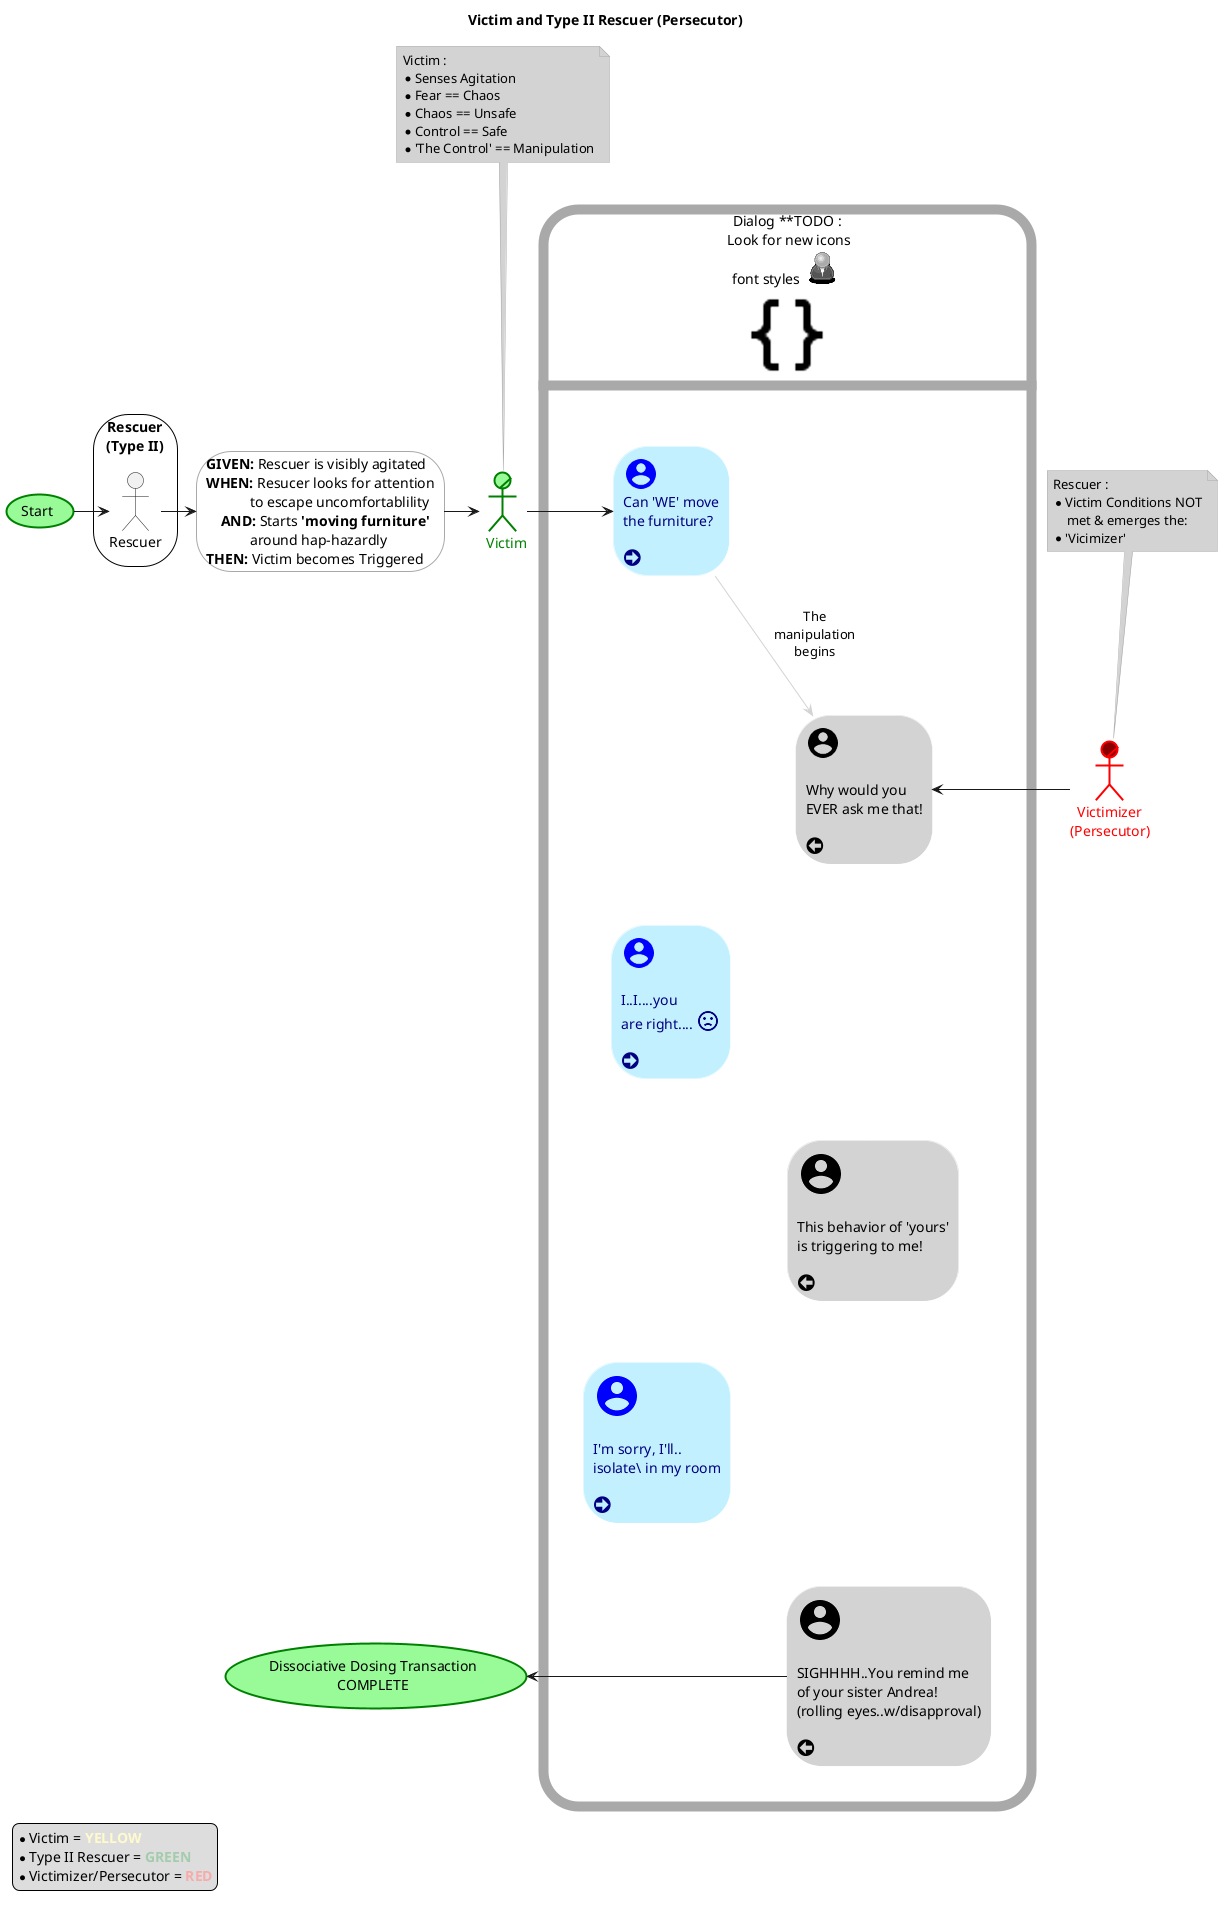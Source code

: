 @startuml
' !include <material/common.puml>
!include <material/account.puml>
!include <material/face.puml>
!include <material/folder_move.puml>
!include <material/account_circle.puml>
!include <material/emoticon_tongue.puml>
!include <material/emoticon_sad.puml>
!include <material/code_braces.puml>
!include <osa/user/blue/blue.puml>


skinparam maxMessageSize 60
skinparam Shadowing false
hide header
hide stereotype
' skinparam packageStyle rectangle


skinparam package {
    BorderColor white
    ' BackgroundColor white
}

skinparam rectangle {
    roundCorner 70
    Shadowing false
    borderColor white
    borderColor<<rescuer>> black
    BackgroundColor<<perc>> lightgrey
    fontcolor<<perc>> black
    BackgroundColor<<victim>> application
    fontcolor<<victim>> navy
    fontStyle<<victim>> segoeui
}

skinparam card {
    BackgroundColor white
    borderColor darkgrey
    borderThickness 10
    borderThickness<<GWT>> 1
    roundCorner 70
    fontStyle roboto
}

skinparam note {
    BackgroundColor lightgrey
    borderColor darkgrey
}


title Victim and Type II Rescuer (Persecutor)

legend bottom left
    ' * TBD1 = <color:#ADBBD2>**BLUE**</color>
    ' * TBD2 = <color:#FFFFFF>**WHITE**</color>
    * Victim = <color:#LemonChiffon>**YELLOW**</color>
    * Type II Rescuer = <color:#A4CCAC>**GREEN**</color>
    * Victimizer/Persecutor = <color:#F7ABAB>**RED**</color>
end legend

    ' MA_FOLDER_MOVE(Red, 1, dir, rectangle, "A label")
    ' MA_ACCOUNT_CIRCLE(Red, 1, dir, rectangle, "A label")
    ' MA_ACCOUNT_CIRCLE(Red,1,MW)


' ======= DIALOG =========
card "Dialog **TODO :\n Look for new icons\nfont styles <$blue*.3>\n<$ma_code_braces*2>" as boarder {

    '======= VICITIM =========
    rectangle " " as diagBoxVic {
        rectangle rectdiag1v <<victim>> as "
        <color:blue><size:0><$ma_account_circle*.75></size></color>
        Can 'WE' move
        the furniture?

        <size:25><&arrow-circle-right></size>
        "
        rectangle rectdiag2v <<victim>> as "
        <color:blue><size:25><$ma_account_circle*.75></size></color>

        I..I....you
        are right.... <$ma_emoticon_sad*.5>

        <size:25><&arrow-circle-right></size>
        "

        rectangle rectdiag3v <<victim>> as "
        <color:blue><size:25><$ma_account_circle></size></color>

        I'm sorry, I'll..
        isolate\ in my room

        <size:25><&arrow-circle-right></size>
        "
    }

    rectangle " " as diagBoxPerc {

        '======= RESCUER TYPE II =========
        rectangle rectdiag1p <<perc>> as "
        <color:black><size:25><$ma_account_circle*.75></size></color>

        Why would you
        EVER ask me that!

        <size:25><&arrow-circle-left></size>
        "
        rectangle rectdiag2p <<perc>> as "
        <color:black><size:25><$ma_account_circle></size></color>

        This behavior of 'yours'
        is triggering to me!

        <size:25><&arrow-circle-left></size>
        "

        rectangle rectdiag3p <<perc>> as "
        <color:black><size:25><$ma_account_circle></size></color>

        SIGHHHH..You remind me
        of your sister Andrea!
        (rolling eyes..w/disapproval)

        <size:25><&arrow-circle-left></size>
        "
    }
}

' CONVO STRUCTURE
rectdiag1v --down-> rectdiag2v #line:white
rectdiag2v --down-> rectdiag3v #line:white
rectdiag1p --down-> rectdiag2p #line:white
rectdiag2p --down-> rectdiag3p #line:white

' CONVO FLOW
rectdiag1v -down-> rectdiag1p #line:lightgrey : The manipulation\nbegins
rectdiag1p -down-> rectdiag2v #line:white
rectdiag2v -down-> rectdiag2p #line:white
rectdiag2p -down-> rectdiag3v #line:white
rectdiag3v -down-> rectdiag3p #line:white



' ======= THE SETUP =========

card theTrigger <<GWT>> as "
    <b>GIVEN:</b> Rescuer is visibly agitated
    <b>WHEN:</b> Resucer looks for attention
                to escape uncomfortablility
        <b>AND:</b> Starts <b>'moving furniture'</b>
                around hap-hazardly
    <b>THEN:</b> Victim becomes Triggered
    "

    rectangle "Rescuer\n(Type II)" <<rescuer>> as rectRescSetup {
        actor "Rescuer" as rescuer << Agitated >>
    }

    usecase "Start" as start #palegreen;line:green;line.bold
    usecase "Dissociative Dosing Transaction\nCOMPLETE" as doseComplete #palegreen;line:green;line.bold

    start -> rescuer
    rescuer -right-> theTrigger
    doseComplete <-right- rectdiag3p

' ======= THE DIALOG SETUP =========
    actor/ :  Victim: as vicDiag << Hypervigilant >> #palegreen;line:green;line.bold;text:green
        note top of vicDiag
        Victim :
        * Senses Agitation
        * Fear == Chaos
        * Chaos == Unsafe
        * Control == Safe
        * 'The Control' == Manipulation
        end note

    actor/ :  Victimizer\n(Persecutor): as percDiag #DarkRed;line:red;line.bold;text:red
        note top of percDiag
        Rescuer :
        * Victim Conditions NOT
            met & emerges the:
        * 'Vicimizer'
        end note

    theTrigger -right-> vicDiag

    vicDiag -right-> rectdiag1v
    percDiag -left-> rectdiag1p


@enduml